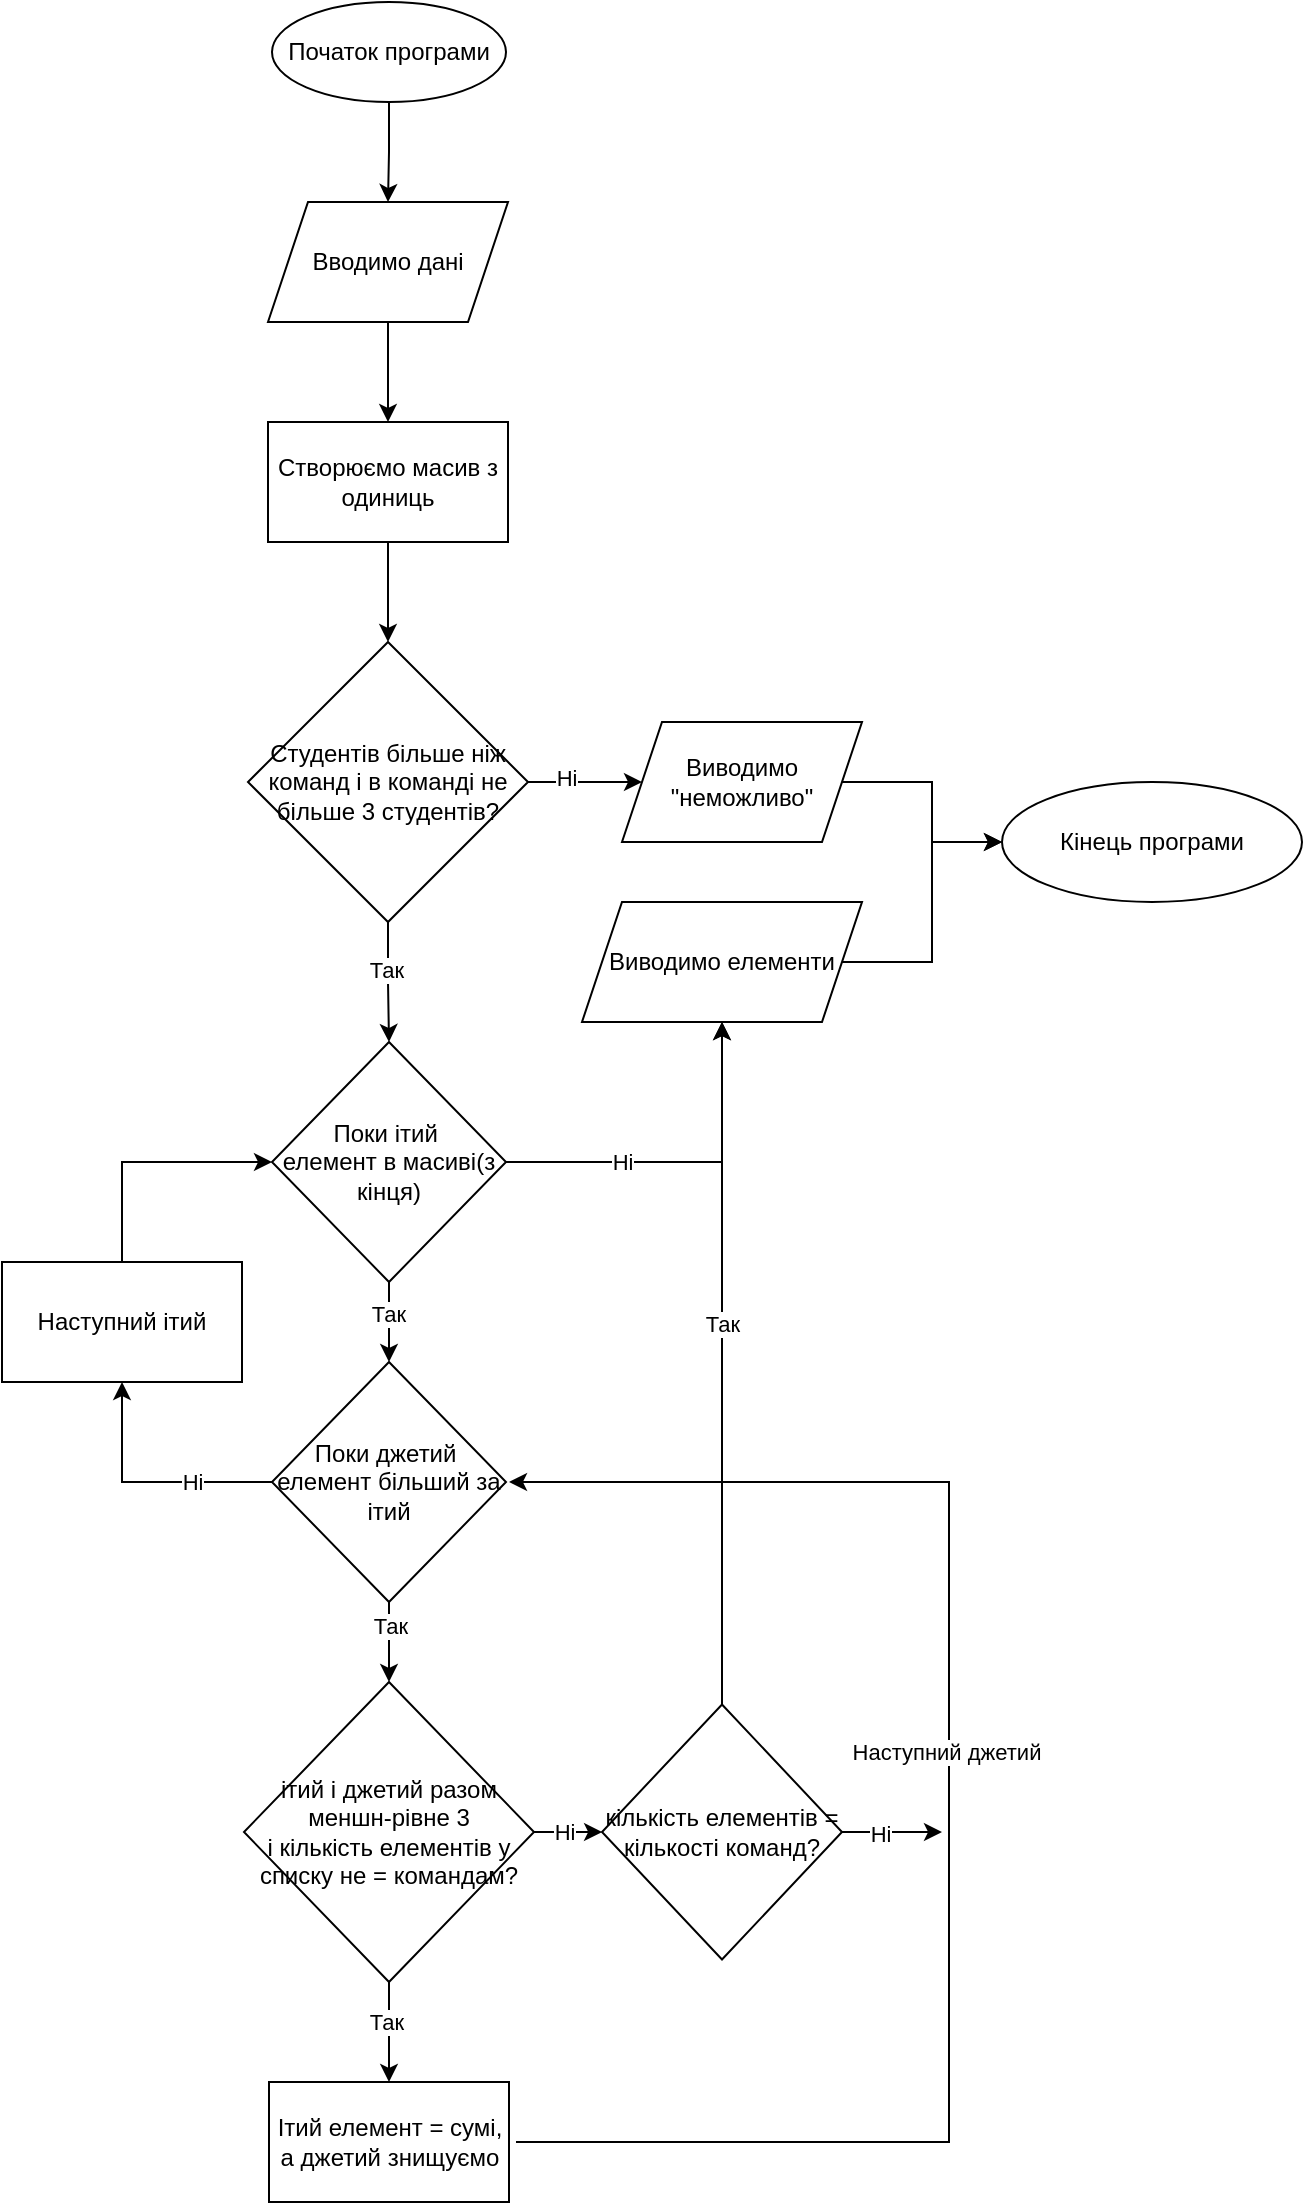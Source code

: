<mxfile version="24.8.3">
  <diagram name="Сторінка-1" id="vP_aomK6qYi_zvQvgOJb">
    <mxGraphModel grid="1" page="1" gridSize="10" guides="1" tooltips="1" connect="1" arrows="1" fold="1" pageScale="1" pageWidth="827" pageHeight="1169" math="0" shadow="0">
      <root>
        <mxCell id="0" />
        <mxCell id="1" parent="0" />
        <mxCell id="S-yO2adrvNc2IKjpVb4l-3" value="" style="edgeStyle=orthogonalEdgeStyle;rounded=0;orthogonalLoop=1;jettySize=auto;html=1;" edge="1" parent="1" source="S-yO2adrvNc2IKjpVb4l-1" target="S-yO2adrvNc2IKjpVb4l-2">
          <mxGeometry relative="1" as="geometry" />
        </mxCell>
        <mxCell id="S-yO2adrvNc2IKjpVb4l-1" value="Початок програми" style="ellipse;whiteSpace=wrap;html=1;" vertex="1" parent="1">
          <mxGeometry x="285" y="34" width="117" height="50" as="geometry" />
        </mxCell>
        <mxCell id="S-yO2adrvNc2IKjpVb4l-5" value="" style="edgeStyle=orthogonalEdgeStyle;rounded=0;orthogonalLoop=1;jettySize=auto;html=1;" edge="1" parent="1" source="S-yO2adrvNc2IKjpVb4l-2" target="S-yO2adrvNc2IKjpVb4l-4">
          <mxGeometry relative="1" as="geometry" />
        </mxCell>
        <mxCell id="S-yO2adrvNc2IKjpVb4l-2" value="Вводимо дані" style="shape=parallelogram;perimeter=parallelogramPerimeter;whiteSpace=wrap;html=1;fixedSize=1;" vertex="1" parent="1">
          <mxGeometry x="283" y="134" width="120" height="60" as="geometry" />
        </mxCell>
        <mxCell id="S-yO2adrvNc2IKjpVb4l-32" value="" style="edgeStyle=orthogonalEdgeStyle;rounded=0;orthogonalLoop=1;jettySize=auto;html=1;" edge="1" parent="1" source="S-yO2adrvNc2IKjpVb4l-4" target="S-yO2adrvNc2IKjpVb4l-31">
          <mxGeometry relative="1" as="geometry" />
        </mxCell>
        <mxCell id="S-yO2adrvNc2IKjpVb4l-4" value="Створюємо масив з одиниць" style="whiteSpace=wrap;html=1;" vertex="1" parent="1">
          <mxGeometry x="283" y="244" width="120" height="60" as="geometry" />
        </mxCell>
        <mxCell id="S-yO2adrvNc2IKjpVb4l-8" value="" style="edgeStyle=orthogonalEdgeStyle;rounded=0;orthogonalLoop=1;jettySize=auto;html=1;" edge="1" parent="1" source="S-yO2adrvNc2IKjpVb4l-6" target="S-yO2adrvNc2IKjpVb4l-7">
          <mxGeometry relative="1" as="geometry" />
        </mxCell>
        <mxCell id="S-yO2adrvNc2IKjpVb4l-15" value="Так" style="edgeLabel;html=1;align=center;verticalAlign=middle;resizable=0;points=[];" connectable="0" vertex="1" parent="S-yO2adrvNc2IKjpVb4l-8">
          <mxGeometry x="-0.233" y="-1" relative="1" as="geometry">
            <mxPoint as="offset" />
          </mxGeometry>
        </mxCell>
        <mxCell id="S-yO2adrvNc2IKjpVb4l-48" style="edgeStyle=orthogonalEdgeStyle;rounded=0;orthogonalLoop=1;jettySize=auto;html=1;entryX=0.5;entryY=1;entryDx=0;entryDy=0;" edge="1" parent="1" source="S-yO2adrvNc2IKjpVb4l-6" target="S-yO2adrvNc2IKjpVb4l-42">
          <mxGeometry relative="1" as="geometry">
            <mxPoint x="510" y="614" as="targetPoint" />
          </mxGeometry>
        </mxCell>
        <mxCell id="S-yO2adrvNc2IKjpVb4l-49" value="Ні" style="edgeLabel;html=1;align=center;verticalAlign=middle;resizable=0;points=[];" connectable="0" vertex="1" parent="S-yO2adrvNc2IKjpVb4l-48">
          <mxGeometry x="-0.203" y="-2" relative="1" as="geometry">
            <mxPoint x="-13" y="-2" as="offset" />
          </mxGeometry>
        </mxCell>
        <mxCell id="S-yO2adrvNc2IKjpVb4l-6" value="Поки ітий&amp;nbsp;&lt;div&gt;елемент в масиві(з кінця)&lt;/div&gt;" style="rhombus;whiteSpace=wrap;html=1;" vertex="1" parent="1">
          <mxGeometry x="285" y="554" width="117" height="120" as="geometry" />
        </mxCell>
        <mxCell id="S-yO2adrvNc2IKjpVb4l-10" value="" style="edgeStyle=orthogonalEdgeStyle;rounded=0;orthogonalLoop=1;jettySize=auto;html=1;" edge="1" parent="1" source="S-yO2adrvNc2IKjpVb4l-7" target="S-yO2adrvNc2IKjpVb4l-9">
          <mxGeometry relative="1" as="geometry" />
        </mxCell>
        <mxCell id="S-yO2adrvNc2IKjpVb4l-16" value="Так" style="edgeLabel;html=1;align=center;verticalAlign=middle;resizable=0;points=[];" connectable="0" vertex="1" parent="S-yO2adrvNc2IKjpVb4l-10">
          <mxGeometry x="-0.4" relative="1" as="geometry">
            <mxPoint as="offset" />
          </mxGeometry>
        </mxCell>
        <mxCell id="S-yO2adrvNc2IKjpVb4l-23" style="edgeStyle=orthogonalEdgeStyle;rounded=0;orthogonalLoop=1;jettySize=auto;html=1;entryX=0.5;entryY=1;entryDx=0;entryDy=0;" edge="1" parent="1" source="S-yO2adrvNc2IKjpVb4l-7" target="S-yO2adrvNc2IKjpVb4l-22">
          <mxGeometry relative="1" as="geometry" />
        </mxCell>
        <mxCell id="S-yO2adrvNc2IKjpVb4l-24" value="Ні" style="edgeLabel;html=1;align=center;verticalAlign=middle;resizable=0;points=[];" connectable="0" vertex="1" parent="S-yO2adrvNc2IKjpVb4l-23">
          <mxGeometry x="-0.36" relative="1" as="geometry">
            <mxPoint as="offset" />
          </mxGeometry>
        </mxCell>
        <mxCell id="S-yO2adrvNc2IKjpVb4l-7" value="Поки джетий&amp;nbsp;&lt;div&gt;елемент більший за ітий&lt;/div&gt;" style="rhombus;whiteSpace=wrap;html=1;" vertex="1" parent="1">
          <mxGeometry x="285" y="714" width="117" height="120" as="geometry" />
        </mxCell>
        <mxCell id="S-yO2adrvNc2IKjpVb4l-12" value="" style="edgeStyle=orthogonalEdgeStyle;rounded=0;orthogonalLoop=1;jettySize=auto;html=1;" edge="1" parent="1" source="S-yO2adrvNc2IKjpVb4l-9" target="S-yO2adrvNc2IKjpVb4l-11">
          <mxGeometry relative="1" as="geometry" />
        </mxCell>
        <mxCell id="S-yO2adrvNc2IKjpVb4l-17" value="Так" style="edgeLabel;html=1;align=center;verticalAlign=middle;resizable=0;points=[];" connectable="0" vertex="1" parent="S-yO2adrvNc2IKjpVb4l-12">
          <mxGeometry x="-0.227" y="-2" relative="1" as="geometry">
            <mxPoint as="offset" />
          </mxGeometry>
        </mxCell>
        <mxCell id="S-yO2adrvNc2IKjpVb4l-30" value="" style="edgeStyle=orthogonalEdgeStyle;rounded=0;orthogonalLoop=1;jettySize=auto;html=1;" edge="1" parent="1" source="S-yO2adrvNc2IKjpVb4l-9" target="S-yO2adrvNc2IKjpVb4l-29">
          <mxGeometry relative="1" as="geometry" />
        </mxCell>
        <mxCell id="S-yO2adrvNc2IKjpVb4l-50" value="Ні" style="edgeLabel;html=1;align=center;verticalAlign=middle;resizable=0;points=[];" connectable="0" vertex="1" parent="S-yO2adrvNc2IKjpVb4l-30">
          <mxGeometry x="-0.216" y="2" relative="1" as="geometry">
            <mxPoint x="1" y="2" as="offset" />
          </mxGeometry>
        </mxCell>
        <mxCell id="S-yO2adrvNc2IKjpVb4l-9" value="ітий і джетий разом меншн-рівне 3&lt;div&gt;і кількість елементів у списку не = командам?&lt;/div&gt;" style="rhombus;whiteSpace=wrap;html=1;" vertex="1" parent="1">
          <mxGeometry x="271" y="874" width="145" height="150" as="geometry" />
        </mxCell>
        <mxCell id="S-yO2adrvNc2IKjpVb4l-13" style="edgeStyle=orthogonalEdgeStyle;rounded=0;orthogonalLoop=1;jettySize=auto;html=1;" edge="1" parent="1">
          <mxGeometry relative="1" as="geometry">
            <mxPoint x="403.5" y="774" as="targetPoint" />
            <mxPoint x="407" y="1104.043" as="sourcePoint" />
            <Array as="points">
              <mxPoint x="623.5" y="1104" />
              <mxPoint x="623.5" y="774" />
            </Array>
          </mxGeometry>
        </mxCell>
        <mxCell id="S-yO2adrvNc2IKjpVb4l-14" value="Наступний джетий" style="edgeLabel;html=1;align=center;verticalAlign=middle;resizable=0;points=[];" connectable="0" vertex="1" parent="S-yO2adrvNc2IKjpVb4l-13">
          <mxGeometry x="0.074" y="2" relative="1" as="geometry">
            <mxPoint as="offset" />
          </mxGeometry>
        </mxCell>
        <mxCell id="S-yO2adrvNc2IKjpVb4l-11" value="Ітий елемент = сумі, а джетий знищуємо" style="whiteSpace=wrap;html=1;" vertex="1" parent="1">
          <mxGeometry x="283.5" y="1074" width="120" height="60" as="geometry" />
        </mxCell>
        <mxCell id="S-yO2adrvNc2IKjpVb4l-25" style="edgeStyle=orthogonalEdgeStyle;rounded=0;orthogonalLoop=1;jettySize=auto;html=1;entryX=0;entryY=0.5;entryDx=0;entryDy=0;" edge="1" parent="1" source="S-yO2adrvNc2IKjpVb4l-22" target="S-yO2adrvNc2IKjpVb4l-6">
          <mxGeometry relative="1" as="geometry">
            <Array as="points">
              <mxPoint x="210" y="614" />
            </Array>
          </mxGeometry>
        </mxCell>
        <mxCell id="S-yO2adrvNc2IKjpVb4l-22" value="Наступний ітий" style="rounded=0;whiteSpace=wrap;html=1;" vertex="1" parent="1">
          <mxGeometry x="150" y="664" width="120" height="60" as="geometry" />
        </mxCell>
        <mxCell id="S-yO2adrvNc2IKjpVb4l-37" style="edgeStyle=orthogonalEdgeStyle;rounded=0;orthogonalLoop=1;jettySize=auto;html=1;" edge="1" parent="1" source="S-yO2adrvNc2IKjpVb4l-29">
          <mxGeometry relative="1" as="geometry">
            <mxPoint x="620" y="949" as="targetPoint" />
          </mxGeometry>
        </mxCell>
        <mxCell id="S-yO2adrvNc2IKjpVb4l-38" value="Ні" style="edgeLabel;html=1;align=center;verticalAlign=middle;resizable=0;points=[];" connectable="0" vertex="1" parent="S-yO2adrvNc2IKjpVb4l-37">
          <mxGeometry x="-0.265" y="-1" relative="1" as="geometry">
            <mxPoint as="offset" />
          </mxGeometry>
        </mxCell>
        <mxCell id="S-yO2adrvNc2IKjpVb4l-43" value="" style="edgeStyle=orthogonalEdgeStyle;rounded=0;orthogonalLoop=1;jettySize=auto;html=1;" edge="1" parent="1" source="S-yO2adrvNc2IKjpVb4l-29" target="S-yO2adrvNc2IKjpVb4l-42">
          <mxGeometry relative="1" as="geometry" />
        </mxCell>
        <mxCell id="S-yO2adrvNc2IKjpVb4l-44" value="Так" style="edgeLabel;html=1;align=center;verticalAlign=middle;resizable=0;points=[];" connectable="0" vertex="1" parent="S-yO2adrvNc2IKjpVb4l-43">
          <mxGeometry x="-0.074" y="-1" relative="1" as="geometry">
            <mxPoint x="-1" y="-33" as="offset" />
          </mxGeometry>
        </mxCell>
        <mxCell id="S-yO2adrvNc2IKjpVb4l-29" value="кількість елементів = кількості команд?" style="rhombus;whiteSpace=wrap;html=1;" vertex="1" parent="1">
          <mxGeometry x="450" y="885.25" width="120" height="127.5" as="geometry" />
        </mxCell>
        <mxCell id="S-yO2adrvNc2IKjpVb4l-33" style="edgeStyle=orthogonalEdgeStyle;rounded=0;orthogonalLoop=1;jettySize=auto;html=1;entryX=0.5;entryY=0;entryDx=0;entryDy=0;" edge="1" parent="1" source="S-yO2adrvNc2IKjpVb4l-31" target="S-yO2adrvNc2IKjpVb4l-6">
          <mxGeometry relative="1" as="geometry" />
        </mxCell>
        <mxCell id="S-yO2adrvNc2IKjpVb4l-34" value="Так" style="edgeLabel;html=1;align=center;verticalAlign=middle;resizable=0;points=[];" connectable="0" vertex="1" parent="S-yO2adrvNc2IKjpVb4l-33">
          <mxGeometry x="-0.231" y="-1" relative="1" as="geometry">
            <mxPoint as="offset" />
          </mxGeometry>
        </mxCell>
        <mxCell id="S-yO2adrvNc2IKjpVb4l-40" value="" style="edgeStyle=orthogonalEdgeStyle;rounded=0;orthogonalLoop=1;jettySize=auto;html=1;" edge="1" parent="1" source="S-yO2adrvNc2IKjpVb4l-31" target="S-yO2adrvNc2IKjpVb4l-39">
          <mxGeometry relative="1" as="geometry" />
        </mxCell>
        <mxCell id="S-yO2adrvNc2IKjpVb4l-41" value="Ні" style="edgeLabel;html=1;align=center;verticalAlign=middle;resizable=0;points=[];" connectable="0" vertex="1" parent="S-yO2adrvNc2IKjpVb4l-40">
          <mxGeometry x="-0.333" y="2" relative="1" as="geometry">
            <mxPoint as="offset" />
          </mxGeometry>
        </mxCell>
        <mxCell id="S-yO2adrvNc2IKjpVb4l-31" value="Студентів більше ніж команд і в команді не більше 3 студентів?" style="rhombus;whiteSpace=wrap;html=1;" vertex="1" parent="1">
          <mxGeometry x="273" y="354" width="140" height="140" as="geometry" />
        </mxCell>
        <mxCell id="S-yO2adrvNc2IKjpVb4l-46" style="edgeStyle=orthogonalEdgeStyle;rounded=0;orthogonalLoop=1;jettySize=auto;html=1;entryX=0;entryY=0.5;entryDx=0;entryDy=0;" edge="1" parent="1" source="S-yO2adrvNc2IKjpVb4l-39" target="S-yO2adrvNc2IKjpVb4l-45">
          <mxGeometry relative="1" as="geometry" />
        </mxCell>
        <mxCell id="S-yO2adrvNc2IKjpVb4l-39" value="Виводимо &quot;неможливо&quot;" style="shape=parallelogram;perimeter=parallelogramPerimeter;whiteSpace=wrap;html=1;fixedSize=1;" vertex="1" parent="1">
          <mxGeometry x="460" y="394" width="120" height="60" as="geometry" />
        </mxCell>
        <mxCell id="S-yO2adrvNc2IKjpVb4l-47" style="edgeStyle=orthogonalEdgeStyle;rounded=0;orthogonalLoop=1;jettySize=auto;html=1;entryX=0;entryY=0.5;entryDx=0;entryDy=0;" edge="1" parent="1" source="S-yO2adrvNc2IKjpVb4l-42" target="S-yO2adrvNc2IKjpVb4l-45">
          <mxGeometry relative="1" as="geometry" />
        </mxCell>
        <mxCell id="S-yO2adrvNc2IKjpVb4l-42" value="Виводимо елементи" style="shape=parallelogram;perimeter=parallelogramPerimeter;whiteSpace=wrap;html=1;fixedSize=1;" vertex="1" parent="1">
          <mxGeometry x="440" y="484" width="140" height="60" as="geometry" />
        </mxCell>
        <mxCell id="S-yO2adrvNc2IKjpVb4l-45" value="Кінець програми" style="ellipse;whiteSpace=wrap;html=1;" vertex="1" parent="1">
          <mxGeometry x="650" y="424" width="150" height="60" as="geometry" />
        </mxCell>
      </root>
    </mxGraphModel>
  </diagram>
</mxfile>
